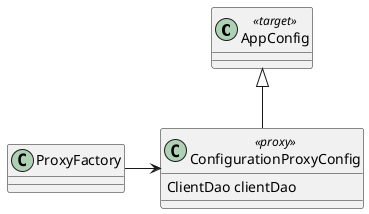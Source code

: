 @startuml

class t as "AppConfig"<<target>>
class  p as "ConfigurationProxyConfig"<<proxy>> {
  ClientDao clientDao
}
class c as "ProxyFactory"

t <|-- p
c -right-> p
@enduml
